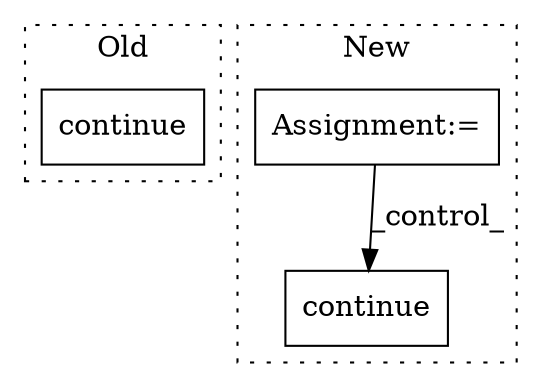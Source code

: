 digraph G {
subgraph cluster0 {
1 [label="continue" a="18" s="1555" l="9" shape="box"];
label = "Old";
style="dotted";
}
subgraph cluster1 {
2 [label="continue" a="18" s="1259" l="9" shape="box"];
3 [label="Assignment:=" a="7" s="1103" l="2" shape="box"];
label = "New";
style="dotted";
}
3 -> 2 [label="_control_"];
}
